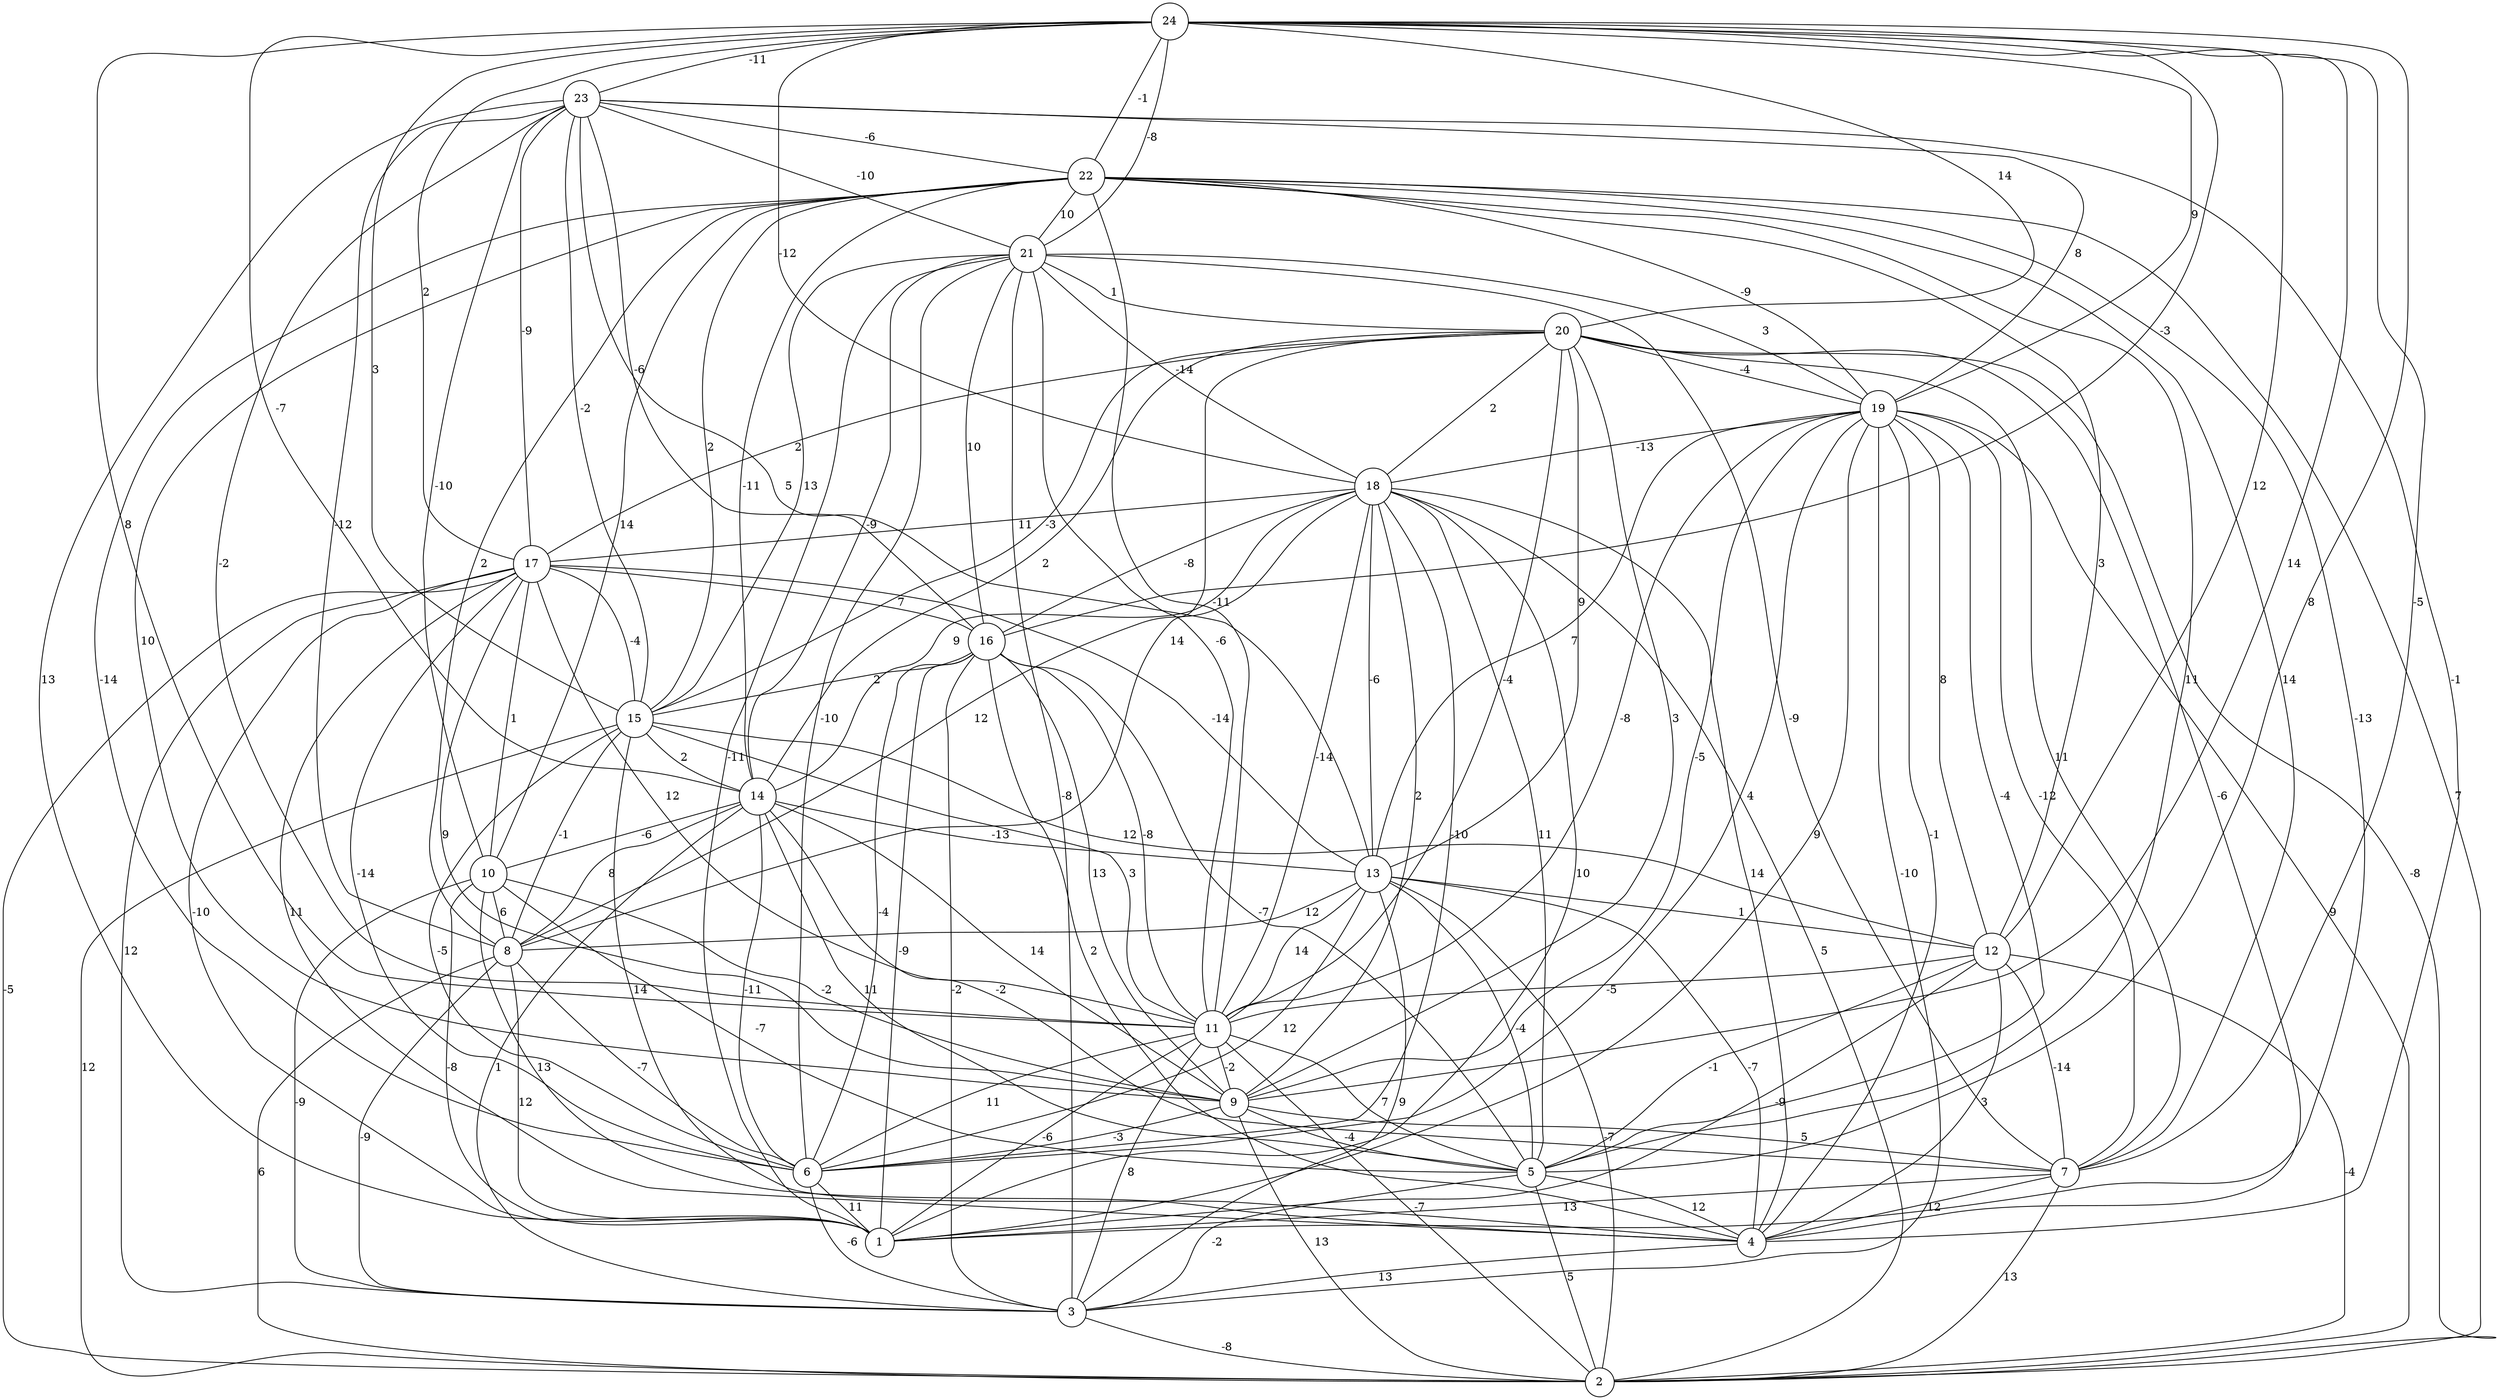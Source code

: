 graph { 
	 fontname="Helvetica,Arial,sans-serif" 
	 node [shape = circle]; 
	 24 -- 5 [label = "8"];
	 24 -- 7 [label = "-5"];
	 24 -- 9 [label = "14"];
	 24 -- 11 [label = "8"];
	 24 -- 12 [label = "12"];
	 24 -- 14 [label = "-7"];
	 24 -- 15 [label = "3"];
	 24 -- 16 [label = "-3"];
	 24 -- 17 [label = "2"];
	 24 -- 18 [label = "-12"];
	 24 -- 19 [label = "9"];
	 24 -- 20 [label = "14"];
	 24 -- 21 [label = "-8"];
	 24 -- 22 [label = "-1"];
	 24 -- 23 [label = "-11"];
	 23 -- 1 [label = "13"];
	 23 -- 4 [label = "-1"];
	 23 -- 8 [label = "-12"];
	 23 -- 10 [label = "-10"];
	 23 -- 11 [label = "-2"];
	 23 -- 13 [label = "5"];
	 23 -- 15 [label = "-2"];
	 23 -- 16 [label = "-6"];
	 23 -- 17 [label = "-9"];
	 23 -- 19 [label = "8"];
	 23 -- 21 [label = "-10"];
	 23 -- 22 [label = "-6"];
	 22 -- 1 [label = "-13"];
	 22 -- 2 [label = "7"];
	 22 -- 5 [label = "11"];
	 22 -- 6 [label = "-14"];
	 22 -- 7 [label = "14"];
	 22 -- 8 [label = "2"];
	 22 -- 9 [label = "10"];
	 22 -- 10 [label = "14"];
	 22 -- 11 [label = "-11"];
	 22 -- 12 [label = "3"];
	 22 -- 14 [label = "-11"];
	 22 -- 15 [label = "2"];
	 22 -- 19 [label = "-9"];
	 22 -- 21 [label = "10"];
	 21 -- 1 [label = "-11"];
	 21 -- 3 [label = "-8"];
	 21 -- 6 [label = "-10"];
	 21 -- 7 [label = "-9"];
	 21 -- 11 [label = "-6"];
	 21 -- 14 [label = "-9"];
	 21 -- 15 [label = "13"];
	 21 -- 16 [label = "10"];
	 21 -- 18 [label = "-14"];
	 21 -- 19 [label = "3"];
	 21 -- 20 [label = "1"];
	 20 -- 2 [label = "-8"];
	 20 -- 4 [label = "-6"];
	 20 -- 7 [label = "11"];
	 20 -- 8 [label = "14"];
	 20 -- 9 [label = "3"];
	 20 -- 11 [label = "-4"];
	 20 -- 13 [label = "9"];
	 20 -- 14 [label = "2"];
	 20 -- 15 [label = "-3"];
	 20 -- 17 [label = "2"];
	 20 -- 18 [label = "2"];
	 20 -- 19 [label = "-4"];
	 19 -- 1 [label = "9"];
	 19 -- 2 [label = "9"];
	 19 -- 3 [label = "-10"];
	 19 -- 4 [label = "-1"];
	 19 -- 5 [label = "-4"];
	 19 -- 6 [label = "4"];
	 19 -- 7 [label = "-12"];
	 19 -- 9 [label = "-5"];
	 19 -- 11 [label = "-8"];
	 19 -- 12 [label = "8"];
	 19 -- 13 [label = "7"];
	 19 -- 18 [label = "-13"];
	 18 -- 1 [label = "10"];
	 18 -- 2 [label = "5"];
	 18 -- 4 [label = "14"];
	 18 -- 5 [label = "11"];
	 18 -- 6 [label = "-10"];
	 18 -- 8 [label = "12"];
	 18 -- 9 [label = "2"];
	 18 -- 11 [label = "-14"];
	 18 -- 13 [label = "-6"];
	 18 -- 14 [label = "9"];
	 18 -- 16 [label = "-8"];
	 18 -- 17 [label = "11"];
	 17 -- 1 [label = "-10"];
	 17 -- 2 [label = "-5"];
	 17 -- 3 [label = "12"];
	 17 -- 4 [label = "11"];
	 17 -- 6 [label = "-14"];
	 17 -- 9 [label = "9"];
	 17 -- 10 [label = "1"];
	 17 -- 11 [label = "12"];
	 17 -- 13 [label = "-14"];
	 17 -- 15 [label = "-4"];
	 17 -- 16 [label = "7"];
	 16 -- 1 [label = "-9"];
	 16 -- 3 [label = "-2"];
	 16 -- 4 [label = "2"];
	 16 -- 5 [label = "-7"];
	 16 -- 6 [label = "-4"];
	 16 -- 9 [label = "13"];
	 16 -- 11 [label = "-8"];
	 16 -- 15 [label = "2"];
	 15 -- 2 [label = "12"];
	 15 -- 4 [label = "14"];
	 15 -- 6 [label = "-5"];
	 15 -- 8 [label = "-1"];
	 15 -- 11 [label = "3"];
	 15 -- 12 [label = "12"];
	 15 -- 14 [label = "2"];
	 14 -- 3 [label = "1"];
	 14 -- 5 [label = "11"];
	 14 -- 6 [label = "-11"];
	 14 -- 7 [label = "-2"];
	 14 -- 8 [label = "8"];
	 14 -- 9 [label = "14"];
	 14 -- 10 [label = "-6"];
	 14 -- 13 [label = "-13"];
	 13 -- 2 [label = "-7"];
	 13 -- 3 [label = "9"];
	 13 -- 4 [label = "-7"];
	 13 -- 5 [label = "-4"];
	 13 -- 6 [label = "12"];
	 13 -- 8 [label = "12"];
	 13 -- 11 [label = "14"];
	 13 -- 12 [label = "1"];
	 12 -- 1 [label = "-9"];
	 12 -- 2 [label = "-4"];
	 12 -- 4 [label = "3"];
	 12 -- 5 [label = "-1"];
	 12 -- 7 [label = "-14"];
	 12 -- 11 [label = "-5"];
	 11 -- 1 [label = "-6"];
	 11 -- 2 [label = "-7"];
	 11 -- 3 [label = "8"];
	 11 -- 5 [label = "7"];
	 11 -- 6 [label = "11"];
	 11 -- 9 [label = "-2"];
	 10 -- 1 [label = "-8"];
	 10 -- 3 [label = "-9"];
	 10 -- 4 [label = "13"];
	 10 -- 5 [label = "-7"];
	 10 -- 8 [label = "6"];
	 10 -- 9 [label = "-2"];
	 9 -- 2 [label = "13"];
	 9 -- 5 [label = "-4"];
	 9 -- 6 [label = "-3"];
	 9 -- 7 [label = "5"];
	 8 -- 1 [label = "12"];
	 8 -- 2 [label = "6"];
	 8 -- 3 [label = "-9"];
	 8 -- 6 [label = "-7"];
	 7 -- 1 [label = "13"];
	 7 -- 2 [label = "13"];
	 7 -- 4 [label = "12"];
	 6 -- 1 [label = "11"];
	 6 -- 3 [label = "-6"];
	 5 -- 2 [label = "5"];
	 5 -- 3 [label = "-2"];
	 5 -- 4 [label = "12"];
	 4 -- 3 [label = "13"];
	 3 -- 2 [label = "-8"];
	 1;
	 2;
	 3;
	 4;
	 5;
	 6;
	 7;
	 8;
	 9;
	 10;
	 11;
	 12;
	 13;
	 14;
	 15;
	 16;
	 17;
	 18;
	 19;
	 20;
	 21;
	 22;
	 23;
	 24;
}
